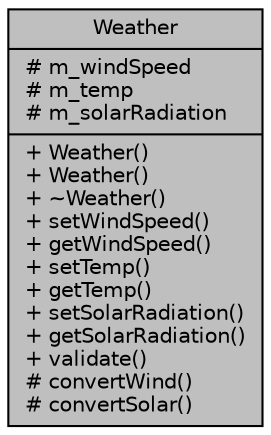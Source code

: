 digraph "Weather"
{
 // INTERACTIVE_SVG=YES
 // LATEX_PDF_SIZE
  bgcolor="transparent";
  edge [fontname="Helvetica",fontsize="10",labelfontname="Helvetica",labelfontsize="10"];
  node [fontname="Helvetica",fontsize="10",shape=record];
  Node1 [label="{Weather\n|# m_windSpeed\l# m_temp\l# m_solarRadiation\l|+ Weather()\l+ Weather()\l+ ~Weather()\l+ setWindSpeed()\l+ getWindSpeed()\l+ setTemp()\l+ getTemp()\l+ setSolarRadiation()\l+ getSolarRadiation()\l+ validate()\l# convertWind()\l# convertSolar()\l}",height=0.2,width=0.4,color="black", fillcolor="grey75", style="filled", fontcolor="black",tooltip="Weather format."];
}
